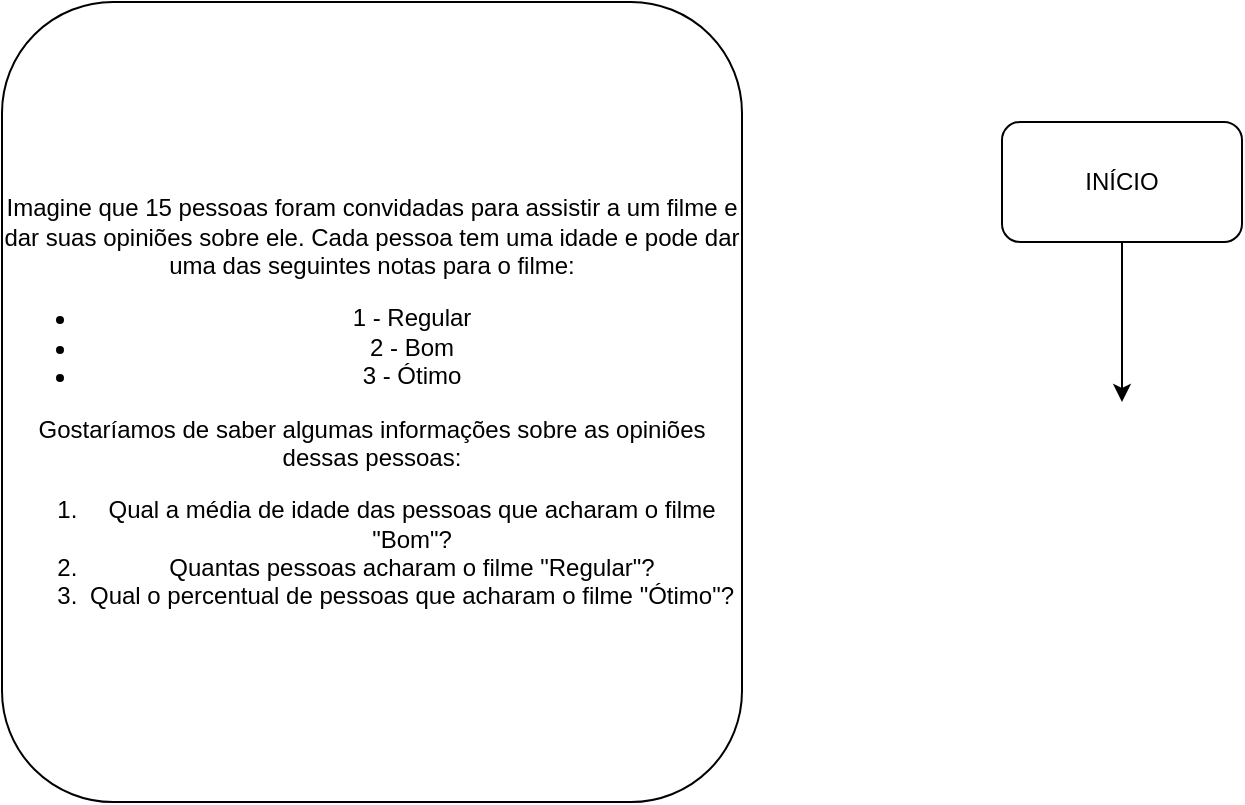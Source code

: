 <mxfile version="26.0.10">
  <diagram name="Page-1" id="-KgCttTnVofkXYudEgZT">
    <mxGraphModel dx="1985" dy="1955" grid="1" gridSize="10" guides="1" tooltips="1" connect="1" arrows="1" fold="1" page="1" pageScale="1" pageWidth="850" pageHeight="1100" math="0" shadow="0">
      <root>
        <mxCell id="0" />
        <mxCell id="1" parent="0" />
        <mxCell id="YPfzY6ak2SO384A0trMU-1" value="&lt;p data-sourcepos=&quot;5:1-5:170&quot;&gt;Imagine que 15 pessoas foram convidadas para assistir a um filme e dar suas opiniões sobre ele. Cada pessoa tem uma idade e pode dar uma das seguintes notas para o filme:&lt;/p&gt;&lt;ul data-sourcepos=&quot;7:1-10:0&quot;&gt;&lt;li data-sourcepos=&quot;7:1-7:13&quot;&gt;1 - Regular&lt;/li&gt;&lt;li data-sourcepos=&quot;8:1-8:9&quot;&gt;2 - Bom&lt;/li&gt;&lt;li data-sourcepos=&quot;9:1-10:0&quot;&gt;3 - Ótimo&lt;/li&gt;&lt;/ul&gt;&lt;p data-sourcepos=&quot;11:1-11:74&quot;&gt;Gostaríamos de saber algumas informações sobre as opiniões dessas pessoas:&lt;/p&gt;&lt;ol data-sourcepos=&quot;13:1-16:0&quot;&gt;&lt;li data-sourcepos=&quot;13:1-13:63&quot;&gt;Qual a média de idade das pessoas que acharam o filme &quot;Bom&quot;?&lt;/li&gt;&lt;li data-sourcepos=&quot;14:1-14:45&quot;&gt;Quantas pessoas acharam o filme &quot;Regular&quot;?&lt;/li&gt;&lt;li data-sourcepos=&quot;15:1-16:0&quot;&gt;Qual o percentual de pessoas que acharam o filme &quot;Ótimo&quot;?&lt;/li&gt;&lt;/ol&gt;" style="rounded=1;whiteSpace=wrap;html=1;" parent="1" vertex="1">
          <mxGeometry x="520" y="-200" width="370" height="400" as="geometry" />
        </mxCell>
        <mxCell id="6km-QMRMGELbwviiB4Ti-3" value="INÍCIO" style="rounded=1;whiteSpace=wrap;html=1;" vertex="1" parent="1">
          <mxGeometry x="1020" y="-140" width="120" height="60" as="geometry" />
        </mxCell>
        <mxCell id="6km-QMRMGELbwviiB4Ti-4" value="" style="endArrow=classic;html=1;rounded=0;exitX=0.5;exitY=1;exitDx=0;exitDy=0;" edge="1" parent="1" source="6km-QMRMGELbwviiB4Ti-3">
          <mxGeometry width="50" height="50" relative="1" as="geometry">
            <mxPoint x="1060" y="-20" as="sourcePoint" />
            <mxPoint x="1080" as="targetPoint" />
          </mxGeometry>
        </mxCell>
      </root>
    </mxGraphModel>
  </diagram>
</mxfile>

